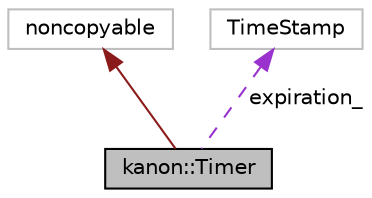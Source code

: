 digraph "kanon::Timer"
{
 // INTERACTIVE_SVG=YES
 // LATEX_PDF_SIZE
  bgcolor="transparent";
  edge [fontname="Helvetica",fontsize="10",labelfontname="Helvetica",labelfontsize="10"];
  node [fontname="Helvetica",fontsize="10",shape=record];
  Node1 [label="kanon::Timer",height=0.2,width=0.4,color="black", fillcolor="grey75", style="filled", fontcolor="black",tooltip="Encapsulation of itimespec."];
  Node2 -> Node1 [dir="back",color="firebrick4",fontsize="10",style="solid",fontname="Helvetica"];
  Node2 [label="noncopyable",height=0.2,width=0.4,color="grey75",tooltip=" "];
  Node3 -> Node1 [dir="back",color="darkorchid3",fontsize="10",style="dashed",label=" expiration_" ,fontname="Helvetica"];
  Node3 [label="TimeStamp",height=0.2,width=0.4,color="grey75",tooltip=" "];
}
